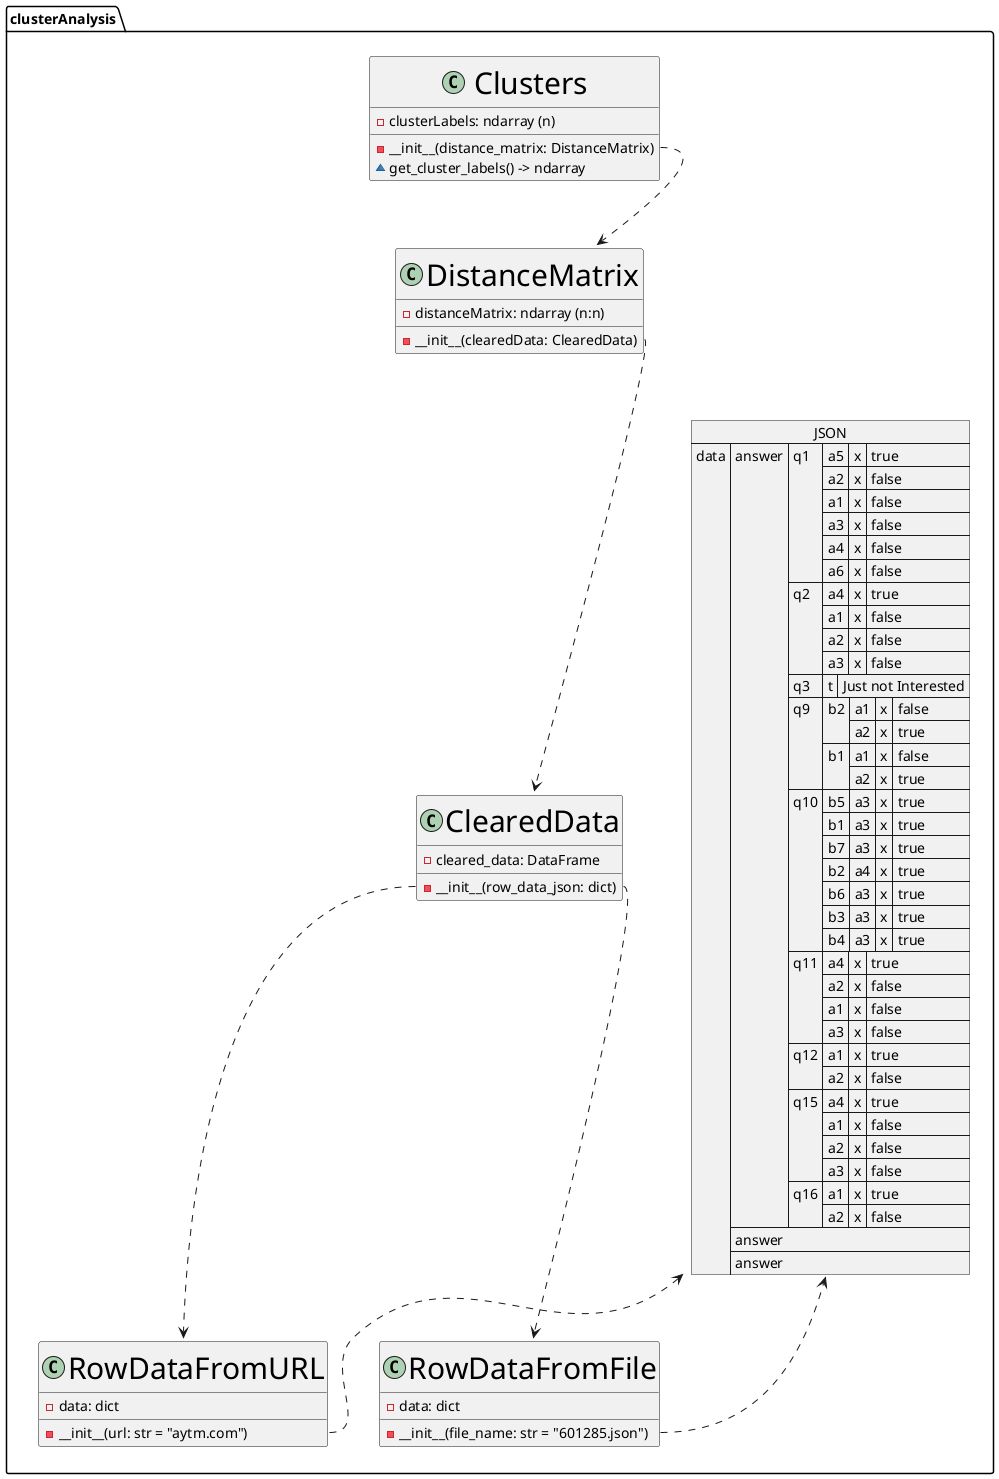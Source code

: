 @startuml
'!theme black-knight
skinparam classFontSize 30
package "clusterAnalysis" {
    skinparam FontSize 5
    json JSON {
    "data": [{"answer":{"q1":{"a5":{"x":true},"a2":{"x":false},"a1":{"x":false},"a3":{"x":false},"a4":{"x":false},"a6":{"x":false}},"q2":{"a4":{"x":true},"a1":{"x":false},"a2":{"x":false},"a3":{"x":false}},"q3":{"t":"Just not Interested"},"q9":{"b2":{"a1":{"x":false},"a2":{"x":true}},"b1":{"a1":{"x":false},"a2":{"x":true}}},"q10":{"b5":{"a3":{"x":true}},"b1":{"a3":{"x":true}},"b7":{"a3":{"x":true}},"b2":{"a4":{"x":true}},"b6":{"a3":{"x":true}},"b3":{"a3":{"x":true}},"b4":{"a3":{"x":true}}},"q11":{"a4":{"x":true},"a2":{"x":false},"a1":{"x":false},"a3":{"x":false}},"q12":{"a1":{"x":true},"a2":{"x":false}},"q15":{"a4":{"x":true},"a1":{"x":false},"a2":{"x":false},"a3":{"x":false}},"q16":{"a1":{"x":true},"a2":{"x":false}}}}, "answer", "answer"]
    }
    together {
        class RowDataFromURL{
            {field}-data: dict
            {method}-__init__(url: str = "aytm.com")
        }
        'Зависит от ..>
        RowDataFromURL::__init__ ..> JSON

        class RowDataFromFile{
            {field}-data: dict
            {method}-__init__(file_name: str = "601285.json")
        }
        'Зависит от ..>
        RowDataFromFile::__init__ ..> JSON

        class ClearedData{
            {field}-cleared_data: DataFrame
            {method}-__init__(row_data_json: dict)
        }
        'Зависит от ..>
        ClearedData::__init__ ..> RowDataFromFile
        ClearedData::__init__ ..> RowDataFromURL

        class DistanceMatrix{
            {field}-distanceMatrix: ndarray (n:n)
            {method}-__init__(clearedData: ClearedData)
        }
        'Зависит от ..>
        DistanceMatrix::__init__ ..> ClearedData

        class Clusters {
            {field}-clusterLabels: ndarray (n)
            {method}-__init__(distance_matrix: DistanceMatrix)
            {method}~get_cluster_labels() -> ndarray
        }
        'Зависит от ..>
        Clusters::__init__  ..> DistanceMatrix
    }
    'JSON -[hidden]-> Clusters
    JSON -[hidden]-> DistanceMatrix
    JSON -[hidden]-> ClearedData
    JSON -[hidden]-> RowDataFromURL
    JSON -[hidden]-> RowDataFromFile


}
@enduml